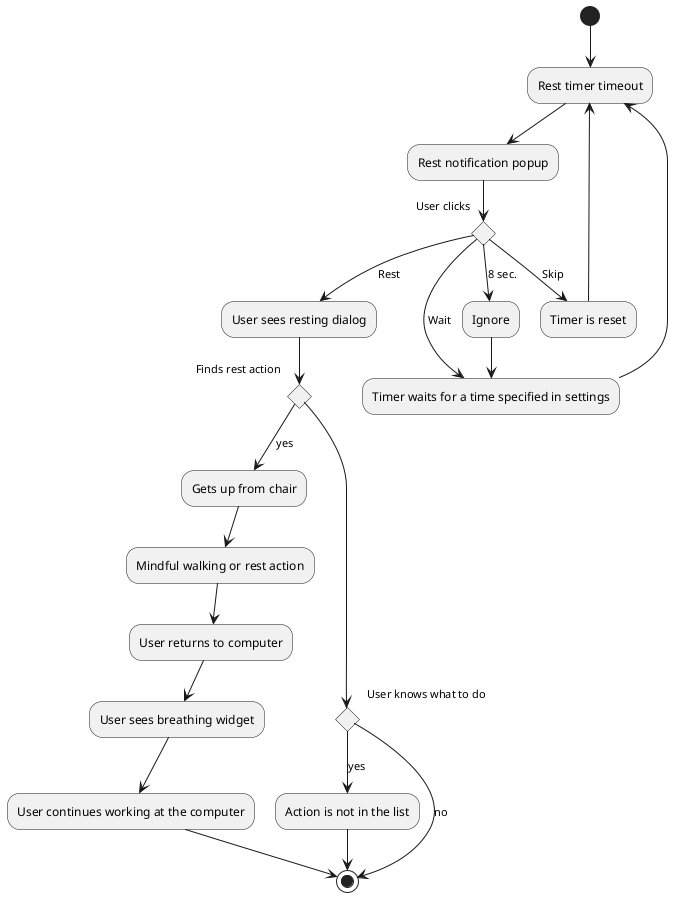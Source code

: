 @startuml
(*)  --> "Rest timer timeout"
--> "Rest notification popup"
If "User clicks" then
--> [Skip] "Timer is reset"
--> "Rest timer timeout"
else
--> [Wait] "Timer waits for a time specified in settings"
--> "Rest timer timeout"
else
--> [8 sec.] "Ignore"
--> "Timer waits for a time specified in settings"
else
--> [Rest] "User sees resting dialog"
    If "Finds rest action"
    --> [yes] "Gets up from chair"
    --> "Mindful walking or rest action"
    --> "User returns to computer"
    --> "User sees breathing widget"
    --> "User continues working at the computer"
    -->(*)
    else
        If "User knows what to do"
        --> [no] (*)
        else
        --> [yes] "Action is not in the list"
        --> (*)
        Endif
Endif
@enduml